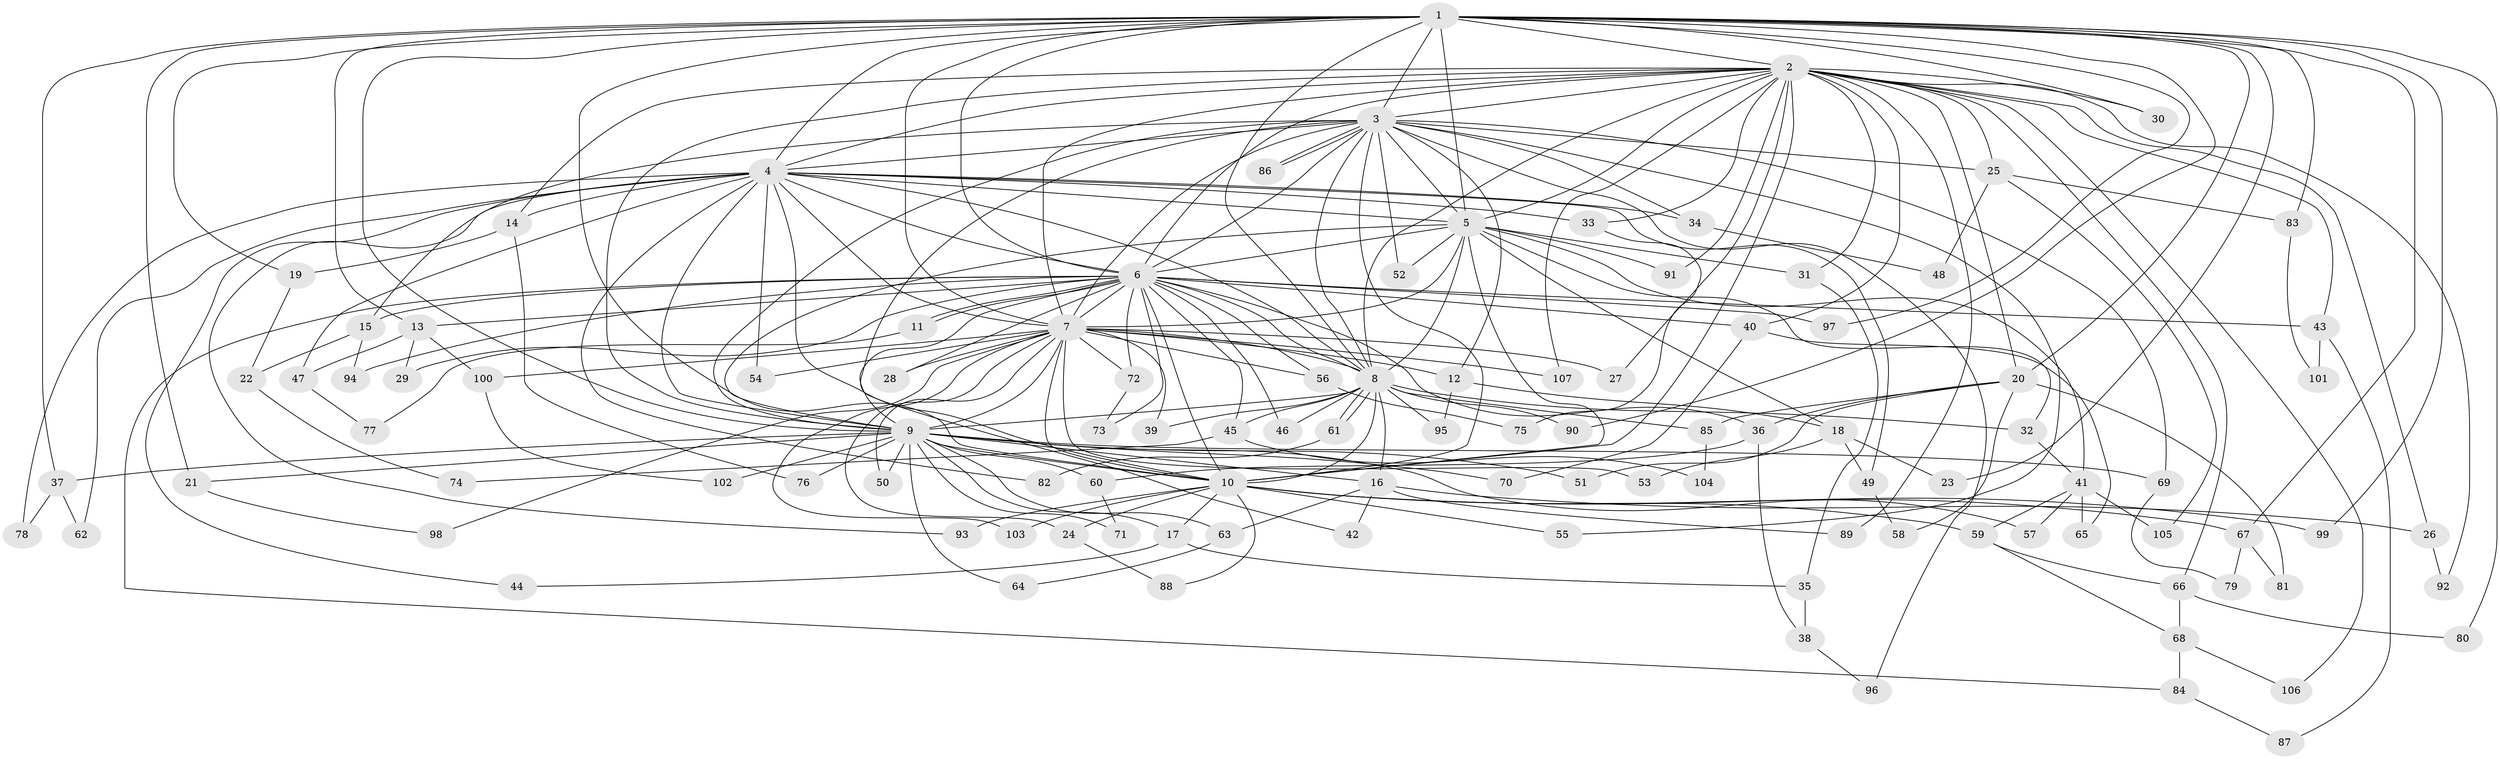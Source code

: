 // Generated by graph-tools (version 1.1) at 2025/11/02/27/25 16:11:07]
// undirected, 107 vertices, 239 edges
graph export_dot {
graph [start="1"]
  node [color=gray90,style=filled];
  1;
  2;
  3;
  4;
  5;
  6;
  7;
  8;
  9;
  10;
  11;
  12;
  13;
  14;
  15;
  16;
  17;
  18;
  19;
  20;
  21;
  22;
  23;
  24;
  25;
  26;
  27;
  28;
  29;
  30;
  31;
  32;
  33;
  34;
  35;
  36;
  37;
  38;
  39;
  40;
  41;
  42;
  43;
  44;
  45;
  46;
  47;
  48;
  49;
  50;
  51;
  52;
  53;
  54;
  55;
  56;
  57;
  58;
  59;
  60;
  61;
  62;
  63;
  64;
  65;
  66;
  67;
  68;
  69;
  70;
  71;
  72;
  73;
  74;
  75;
  76;
  77;
  78;
  79;
  80;
  81;
  82;
  83;
  84;
  85;
  86;
  87;
  88;
  89;
  90;
  91;
  92;
  93;
  94;
  95;
  96;
  97;
  98;
  99;
  100;
  101;
  102;
  103;
  104;
  105;
  106;
  107;
  1 -- 2;
  1 -- 3;
  1 -- 4;
  1 -- 5;
  1 -- 6;
  1 -- 7;
  1 -- 8;
  1 -- 9;
  1 -- 10;
  1 -- 13;
  1 -- 19;
  1 -- 20;
  1 -- 21;
  1 -- 23;
  1 -- 30;
  1 -- 37;
  1 -- 67;
  1 -- 80;
  1 -- 83;
  1 -- 90;
  1 -- 97;
  1 -- 99;
  2 -- 3;
  2 -- 4;
  2 -- 5;
  2 -- 6;
  2 -- 7;
  2 -- 8;
  2 -- 9;
  2 -- 10;
  2 -- 14;
  2 -- 20;
  2 -- 25;
  2 -- 26;
  2 -- 27;
  2 -- 30;
  2 -- 31;
  2 -- 33;
  2 -- 40;
  2 -- 43;
  2 -- 66;
  2 -- 89;
  2 -- 91;
  2 -- 92;
  2 -- 106;
  2 -- 107;
  3 -- 4;
  3 -- 5;
  3 -- 6;
  3 -- 7;
  3 -- 8;
  3 -- 9;
  3 -- 10;
  3 -- 12;
  3 -- 15;
  3 -- 25;
  3 -- 34;
  3 -- 42;
  3 -- 52;
  3 -- 55;
  3 -- 69;
  3 -- 86;
  3 -- 86;
  3 -- 96;
  4 -- 5;
  4 -- 6;
  4 -- 7;
  4 -- 8;
  4 -- 9;
  4 -- 10;
  4 -- 14;
  4 -- 33;
  4 -- 34;
  4 -- 44;
  4 -- 47;
  4 -- 49;
  4 -- 54;
  4 -- 62;
  4 -- 78;
  4 -- 82;
  4 -- 93;
  5 -- 6;
  5 -- 7;
  5 -- 8;
  5 -- 9;
  5 -- 10;
  5 -- 18;
  5 -- 31;
  5 -- 32;
  5 -- 41;
  5 -- 52;
  5 -- 91;
  6 -- 7;
  6 -- 8;
  6 -- 9;
  6 -- 10;
  6 -- 11;
  6 -- 11;
  6 -- 13;
  6 -- 15;
  6 -- 28;
  6 -- 29;
  6 -- 36;
  6 -- 40;
  6 -- 43;
  6 -- 45;
  6 -- 46;
  6 -- 56;
  6 -- 72;
  6 -- 73;
  6 -- 84;
  6 -- 94;
  6 -- 97;
  7 -- 8;
  7 -- 9;
  7 -- 10;
  7 -- 12;
  7 -- 24;
  7 -- 27;
  7 -- 28;
  7 -- 39;
  7 -- 50;
  7 -- 53;
  7 -- 54;
  7 -- 56;
  7 -- 72;
  7 -- 98;
  7 -- 100;
  7 -- 103;
  7 -- 107;
  8 -- 9;
  8 -- 10;
  8 -- 16;
  8 -- 32;
  8 -- 39;
  8 -- 45;
  8 -- 46;
  8 -- 61;
  8 -- 61;
  8 -- 85;
  8 -- 90;
  8 -- 95;
  9 -- 10;
  9 -- 16;
  9 -- 17;
  9 -- 21;
  9 -- 37;
  9 -- 50;
  9 -- 51;
  9 -- 57;
  9 -- 60;
  9 -- 63;
  9 -- 64;
  9 -- 69;
  9 -- 70;
  9 -- 71;
  9 -- 76;
  9 -- 102;
  10 -- 17;
  10 -- 24;
  10 -- 55;
  10 -- 59;
  10 -- 67;
  10 -- 88;
  10 -- 93;
  10 -- 99;
  10 -- 103;
  11 -- 77;
  12 -- 18;
  12 -- 95;
  13 -- 29;
  13 -- 47;
  13 -- 100;
  14 -- 19;
  14 -- 76;
  15 -- 22;
  15 -- 94;
  16 -- 26;
  16 -- 42;
  16 -- 63;
  16 -- 89;
  17 -- 35;
  17 -- 44;
  18 -- 23;
  18 -- 49;
  18 -- 53;
  19 -- 22;
  20 -- 36;
  20 -- 51;
  20 -- 58;
  20 -- 81;
  20 -- 85;
  21 -- 98;
  22 -- 74;
  24 -- 88;
  25 -- 48;
  25 -- 83;
  25 -- 105;
  26 -- 92;
  31 -- 35;
  32 -- 41;
  33 -- 75;
  34 -- 48;
  35 -- 38;
  36 -- 38;
  36 -- 60;
  37 -- 62;
  37 -- 78;
  38 -- 96;
  40 -- 65;
  40 -- 70;
  41 -- 57;
  41 -- 59;
  41 -- 65;
  41 -- 105;
  43 -- 87;
  43 -- 101;
  45 -- 74;
  45 -- 104;
  47 -- 77;
  49 -- 58;
  56 -- 75;
  59 -- 66;
  59 -- 68;
  60 -- 71;
  61 -- 82;
  63 -- 64;
  66 -- 68;
  66 -- 80;
  67 -- 79;
  67 -- 81;
  68 -- 84;
  68 -- 106;
  69 -- 79;
  72 -- 73;
  83 -- 101;
  84 -- 87;
  85 -- 104;
  100 -- 102;
}
